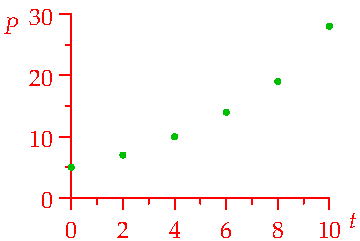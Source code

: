 settings.tex="pdflatex";

texpreamble("\usepackage{amsmath}
\usepackage{amsthm,amssymb}
\usepackage{mathpazo}
\usepackage[svgnames]{xcolor}
\usepackage{textcomp}
");
import graph;


size(180,120,IgnoreAspect);

real P(real t){return 4.998*(1.186)^t;}

//draw(graph(P,0,10),blue);

real[] dat={5,7,10,14,19,28};
int n=dat.length;

xaxis(0,10,red,RightTicks(N=5,n=2));
yaxis("$P$",0,30,red,LeftTicks(N=3,n=2));

labelx("$t$",10.9,S,red);


for(int i=0; i<n; ++i){
	dot((2i,dat[i]),heavygreen);
}



